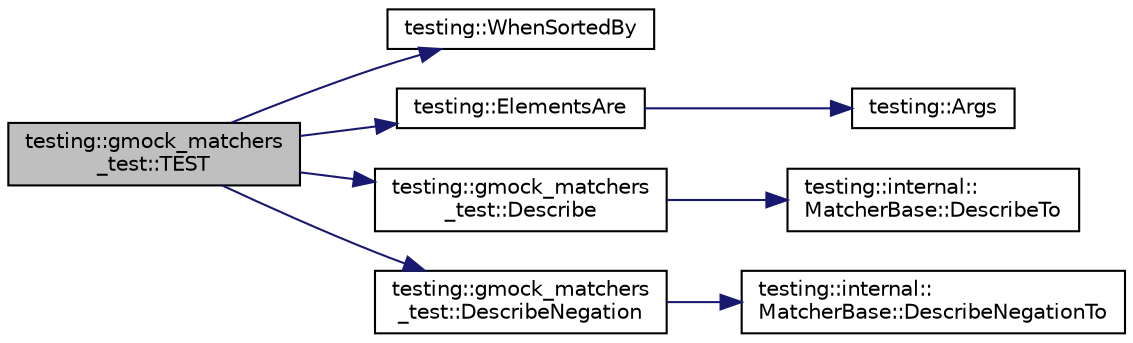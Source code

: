 digraph "testing::gmock_matchers_test::TEST"
{
  edge [fontname="Helvetica",fontsize="10",labelfontname="Helvetica",labelfontsize="10"];
  node [fontname="Helvetica",fontsize="10",shape=record];
  rankdir="LR";
  Node1636 [label="testing::gmock_matchers\l_test::TEST",height=0.2,width=0.4,color="black", fillcolor="grey75", style="filled", fontcolor="black"];
  Node1636 -> Node1637 [color="midnightblue",fontsize="10",style="solid",fontname="Helvetica"];
  Node1637 [label="testing::WhenSortedBy",height=0.2,width=0.4,color="black", fillcolor="white", style="filled",URL="$d0/d75/namespacetesting.html#af74dfcde9ed88d79cf69dfda049078a3"];
  Node1636 -> Node1638 [color="midnightblue",fontsize="10",style="solid",fontname="Helvetica"];
  Node1638 [label="testing::ElementsAre",height=0.2,width=0.4,color="black", fillcolor="white", style="filled",URL="$d0/d75/namespacetesting.html#a79cf4ae694bf8231dcf283b325405f27"];
  Node1638 -> Node1639 [color="midnightblue",fontsize="10",style="solid",fontname="Helvetica"];
  Node1639 [label="testing::Args",height=0.2,width=0.4,color="black", fillcolor="white", style="filled",URL="$d0/d75/namespacetesting.html#aaca153f67b689b8b9d5b8c67ecf8cee4"];
  Node1636 -> Node1640 [color="midnightblue",fontsize="10",style="solid",fontname="Helvetica"];
  Node1640 [label="testing::gmock_matchers\l_test::Describe",height=0.2,width=0.4,color="black", fillcolor="white", style="filled",URL="$d5/de1/namespacetesting_1_1gmock__matchers__test.html#a738a538e1705ea49670aeb3ed25108e6"];
  Node1640 -> Node1641 [color="midnightblue",fontsize="10",style="solid",fontname="Helvetica"];
  Node1641 [label="testing::internal::\lMatcherBase::DescribeTo",height=0.2,width=0.4,color="black", fillcolor="white", style="filled",URL="$df/d93/classtesting_1_1internal_1_1_matcher_base.html#a7e0c883c7745e0d646463077ef1c1267"];
  Node1636 -> Node1642 [color="midnightblue",fontsize="10",style="solid",fontname="Helvetica"];
  Node1642 [label="testing::gmock_matchers\l_test::DescribeNegation",height=0.2,width=0.4,color="black", fillcolor="white", style="filled",URL="$d5/de1/namespacetesting_1_1gmock__matchers__test.html#a96c18b92dede79060a7303fe5d178faf"];
  Node1642 -> Node1643 [color="midnightblue",fontsize="10",style="solid",fontname="Helvetica"];
  Node1643 [label="testing::internal::\lMatcherBase::DescribeNegationTo",height=0.2,width=0.4,color="black", fillcolor="white", style="filled",URL="$df/d93/classtesting_1_1internal_1_1_matcher_base.html#ac1089d49b6b8a381900618985cd69b7f"];
}
